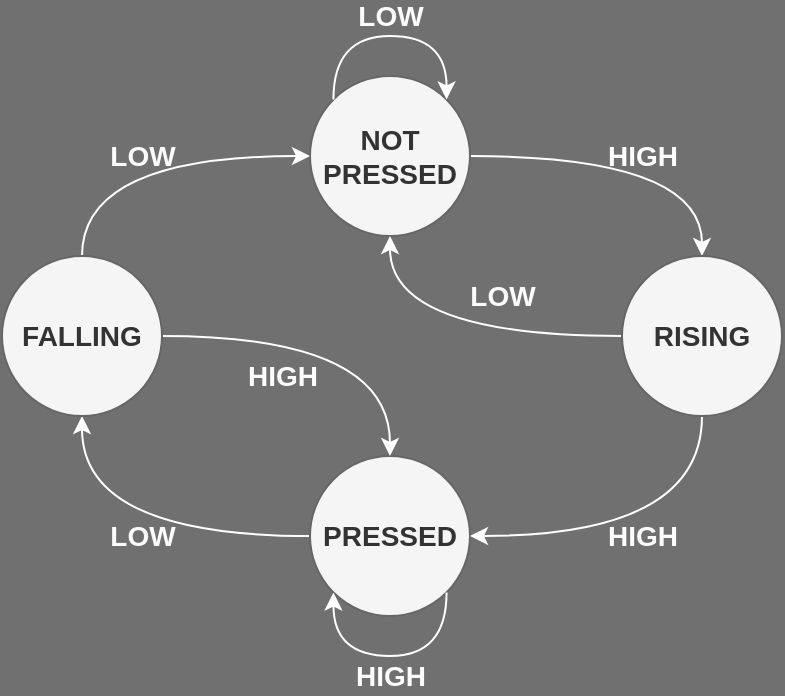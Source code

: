 <mxfile version="20.8.5" type="device"><diagram id="QF_On2J7GD75RHikA6FY" name="Page-1"><mxGraphModel dx="1434" dy="827" grid="1" gridSize="10" guides="1" tooltips="1" connect="1" arrows="1" fold="1" page="1" pageScale="1" pageWidth="827" pageHeight="1169" background="#707070" math="0" shadow="0"><root><mxCell id="0"/><mxCell id="1" parent="0"/><mxCell id="18SRyai9WgiKwe2Ld13V-7" style="edgeStyle=orthogonalEdgeStyle;rounded=0;orthogonalLoop=1;jettySize=auto;html=1;exitX=1;exitY=0.5;exitDx=0;exitDy=0;entryX=0.5;entryY=0;entryDx=0;entryDy=0;fontSize=14;curved=1;labelBackgroundColor=none;fontColor=#FCFCFC;strokeColor=#FFFFFF;" parent="1" source="18SRyai9WgiKwe2Ld13V-1" target="18SRyai9WgiKwe2Ld13V-4" edge="1"><mxGeometry relative="1" as="geometry"/></mxCell><mxCell id="18SRyai9WgiKwe2Ld13V-14" value="HIGH" style="edgeLabel;html=1;align=center;verticalAlign=middle;resizable=0;points=[];fontSize=14;fontStyle=1;labelBackgroundColor=none;fontColor=#FCFCFC;" parent="18SRyai9WgiKwe2Ld13V-7" vertex="1" connectable="0"><mxGeometry x="-0.096" y="-9" relative="1" as="geometry"><mxPoint x="11" y="-9" as="offset"/></mxGeometry></mxCell><mxCell id="18SRyai9WgiKwe2Ld13V-1" value="NOT PRESSED" style="ellipse;whiteSpace=wrap;html=1;aspect=fixed;fontStyle=1;fontSize=14;fillColor=#f5f5f5;strokeColor=#666666;fontColor=#333333;" parent="1" vertex="1"><mxGeometry x="374" y="250" width="80" height="80" as="geometry"/></mxCell><mxCell id="18SRyai9WgiKwe2Ld13V-9" style="edgeStyle=orthogonalEdgeStyle;rounded=0;orthogonalLoop=1;jettySize=auto;html=1;exitX=0;exitY=0.5;exitDx=0;exitDy=0;entryX=0.5;entryY=1;entryDx=0;entryDy=0;fontSize=14;curved=1;labelBackgroundColor=none;fontColor=#FCFCFC;strokeColor=#FFFFFF;" parent="1" source="18SRyai9WgiKwe2Ld13V-3" target="18SRyai9WgiKwe2Ld13V-5" edge="1"><mxGeometry relative="1" as="geometry"/></mxCell><mxCell id="18SRyai9WgiKwe2Ld13V-21" value="LOW" style="edgeLabel;html=1;align=center;verticalAlign=middle;resizable=0;points=[];fontSize=14;fontStyle=1;labelBackgroundColor=none;fontColor=#FCFCFC;" parent="18SRyai9WgiKwe2Ld13V-9" vertex="1" connectable="0"><mxGeometry x="-0.134" y="-11" relative="1" as="geometry"><mxPoint x="-9" y="11" as="offset"/></mxGeometry></mxCell><mxCell id="18SRyai9WgiKwe2Ld13V-3" value="PRESSED" style="ellipse;whiteSpace=wrap;html=1;aspect=fixed;fontStyle=1;fontSize=14;fillColor=#f5f5f5;strokeColor=#666666;fontColor=#333333;" parent="1" vertex="1"><mxGeometry x="374" y="440" width="80" height="80" as="geometry"/></mxCell><mxCell id="18SRyai9WgiKwe2Ld13V-8" style="edgeStyle=orthogonalEdgeStyle;rounded=0;orthogonalLoop=1;jettySize=auto;html=1;exitX=0.5;exitY=1;exitDx=0;exitDy=0;entryX=1;entryY=0.5;entryDx=0;entryDy=0;fontSize=14;curved=1;labelBackgroundColor=none;fontColor=#FCFCFC;strokeColor=#FFFFFF;" parent="1" source="18SRyai9WgiKwe2Ld13V-4" target="18SRyai9WgiKwe2Ld13V-3" edge="1"><mxGeometry relative="1" as="geometry"/></mxCell><mxCell id="18SRyai9WgiKwe2Ld13V-17" value="HIGH" style="edgeLabel;html=1;align=center;verticalAlign=middle;resizable=0;points=[];fontSize=14;fontStyle=1;labelBackgroundColor=none;fontColor=#FCFCFC;" parent="18SRyai9WgiKwe2Ld13V-8" vertex="1" connectable="0"><mxGeometry x="-0.011" y="-10" relative="1" as="geometry"><mxPoint x="-3.33" y="10" as="offset"/></mxGeometry></mxCell><mxCell id="18SRyai9WgiKwe2Ld13V-15" style="edgeStyle=orthogonalEdgeStyle;curved=1;rounded=0;orthogonalLoop=1;jettySize=auto;html=1;exitX=0;exitY=0.5;exitDx=0;exitDy=0;entryX=0.5;entryY=1;entryDx=0;entryDy=0;fontSize=14;labelBackgroundColor=none;fontColor=#FCFCFC;strokeColor=#FFFFFF;" parent="1" source="18SRyai9WgiKwe2Ld13V-4" target="18SRyai9WgiKwe2Ld13V-1" edge="1"><mxGeometry relative="1" as="geometry"><Array as="points"><mxPoint x="414" y="380"/></Array></mxGeometry></mxCell><mxCell id="18SRyai9WgiKwe2Ld13V-16" value="LOW" style="edgeLabel;html=1;align=center;verticalAlign=middle;resizable=0;points=[];fontSize=14;fontStyle=1;labelBackgroundColor=none;fontColor=#FCFCFC;" parent="18SRyai9WgiKwe2Ld13V-15" vertex="1" connectable="0"><mxGeometry x="-0.026" y="-4" relative="1" as="geometry"><mxPoint x="20.83" y="-16" as="offset"/></mxGeometry></mxCell><mxCell id="18SRyai9WgiKwe2Ld13V-4" value="RISING" style="ellipse;whiteSpace=wrap;html=1;aspect=fixed;fontStyle=1;fontSize=14;fillColor=#f5f5f5;strokeColor=#666666;fontColor=#333333;" parent="1" vertex="1"><mxGeometry x="530" y="340" width="80" height="80" as="geometry"/></mxCell><mxCell id="18SRyai9WgiKwe2Ld13V-6" style="edgeStyle=orthogonalEdgeStyle;rounded=0;orthogonalLoop=1;jettySize=auto;html=1;exitX=0.5;exitY=0;exitDx=0;exitDy=0;entryX=0;entryY=0.5;entryDx=0;entryDy=0;fontSize=14;curved=1;labelBackgroundColor=none;fontColor=#FCFCFC;strokeColor=#FFFFFF;" parent="1" source="18SRyai9WgiKwe2Ld13V-5" target="18SRyai9WgiKwe2Ld13V-1" edge="1"><mxGeometry relative="1" as="geometry"/></mxCell><mxCell id="18SRyai9WgiKwe2Ld13V-23" value="LOW" style="edgeLabel;html=1;align=center;verticalAlign=middle;resizable=0;points=[];fontSize=14;fontStyle=1;labelBackgroundColor=none;fontColor=#FCFCFC;" parent="18SRyai9WgiKwe2Ld13V-6" vertex="1" connectable="0"><mxGeometry x="0.22" y="-6" relative="1" as="geometry"><mxPoint x="-20" y="-6" as="offset"/></mxGeometry></mxCell><mxCell id="18SRyai9WgiKwe2Ld13V-10" style="edgeStyle=orthogonalEdgeStyle;rounded=0;orthogonalLoop=1;jettySize=auto;html=1;exitX=1;exitY=0.5;exitDx=0;exitDy=0;entryX=0.5;entryY=0;entryDx=0;entryDy=0;fontSize=14;curved=1;labelBackgroundColor=none;fontColor=#FCFCFC;strokeColor=#FFFFFF;" parent="1" source="18SRyai9WgiKwe2Ld13V-5" target="18SRyai9WgiKwe2Ld13V-3" edge="1"><mxGeometry relative="1" as="geometry"/></mxCell><mxCell id="18SRyai9WgiKwe2Ld13V-22" value="HIGH" style="edgeLabel;html=1;align=center;verticalAlign=middle;resizable=0;points=[];fontSize=14;fontStyle=1;labelBackgroundColor=none;fontColor=#FCFCFC;" parent="18SRyai9WgiKwe2Ld13V-10" vertex="1" connectable="0"><mxGeometry x="-0.255" y="-12" relative="1" as="geometry"><mxPoint x="-5" y="8" as="offset"/></mxGeometry></mxCell><mxCell id="18SRyai9WgiKwe2Ld13V-5" value="FALLING" style="ellipse;whiteSpace=wrap;html=1;aspect=fixed;fontStyle=1;fontSize=14;fillColor=#f5f5f5;strokeColor=#666666;fontColor=#333333;" parent="1" vertex="1"><mxGeometry x="220" y="340" width="80" height="80" as="geometry"/></mxCell><mxCell id="18SRyai9WgiKwe2Ld13V-24" style="edgeStyle=orthogonalEdgeStyle;curved=1;rounded=0;orthogonalLoop=1;jettySize=auto;html=1;exitX=0;exitY=0;exitDx=0;exitDy=0;entryX=1;entryY=0;entryDx=0;entryDy=0;fontSize=14;labelBackgroundColor=none;fontColor=#FCFCFC;strokeColor=#FFFFFF;" parent="1" source="18SRyai9WgiKwe2Ld13V-1" target="18SRyai9WgiKwe2Ld13V-1" edge="1"><mxGeometry relative="1" as="geometry"><Array as="points"><mxPoint x="386" y="230"/><mxPoint x="442" y="230"/></Array></mxGeometry></mxCell><mxCell id="18SRyai9WgiKwe2Ld13V-26" value="LOW" style="edgeLabel;html=1;align=center;verticalAlign=middle;resizable=0;points=[];fontSize=14;fontStyle=1;labelBackgroundColor=none;fontColor=#FCFCFC;" parent="18SRyai9WgiKwe2Ld13V-24" vertex="1" connectable="0"><mxGeometry x="0.105" y="-1" relative="1" as="geometry"><mxPoint x="-6.62" y="-11" as="offset"/></mxGeometry></mxCell><mxCell id="18SRyai9WgiKwe2Ld13V-25" style="edgeStyle=orthogonalEdgeStyle;curved=1;rounded=0;orthogonalLoop=1;jettySize=auto;html=1;exitX=1;exitY=1;exitDx=0;exitDy=0;entryX=0;entryY=1;entryDx=0;entryDy=0;fontSize=14;labelBackgroundColor=none;fontColor=#FCFCFC;strokeColor=#FFFFFF;" parent="1" source="18SRyai9WgiKwe2Ld13V-3" target="18SRyai9WgiKwe2Ld13V-3" edge="1"><mxGeometry relative="1" as="geometry"><Array as="points"><mxPoint x="442" y="540"/><mxPoint x="386" y="540"/></Array></mxGeometry></mxCell><mxCell id="18SRyai9WgiKwe2Ld13V-27" value="HIGH" style="edgeLabel;html=1;align=center;verticalAlign=middle;resizable=0;points=[];fontSize=14;fontStyle=1;labelBackgroundColor=none;fontColor=#FCFCFC;" parent="18SRyai9WgiKwe2Ld13V-25" vertex="1" connectable="0"><mxGeometry x="-0.064" y="-1" relative="1" as="geometry"><mxPoint x="-4.22" y="11" as="offset"/></mxGeometry></mxCell></root></mxGraphModel></diagram></mxfile>